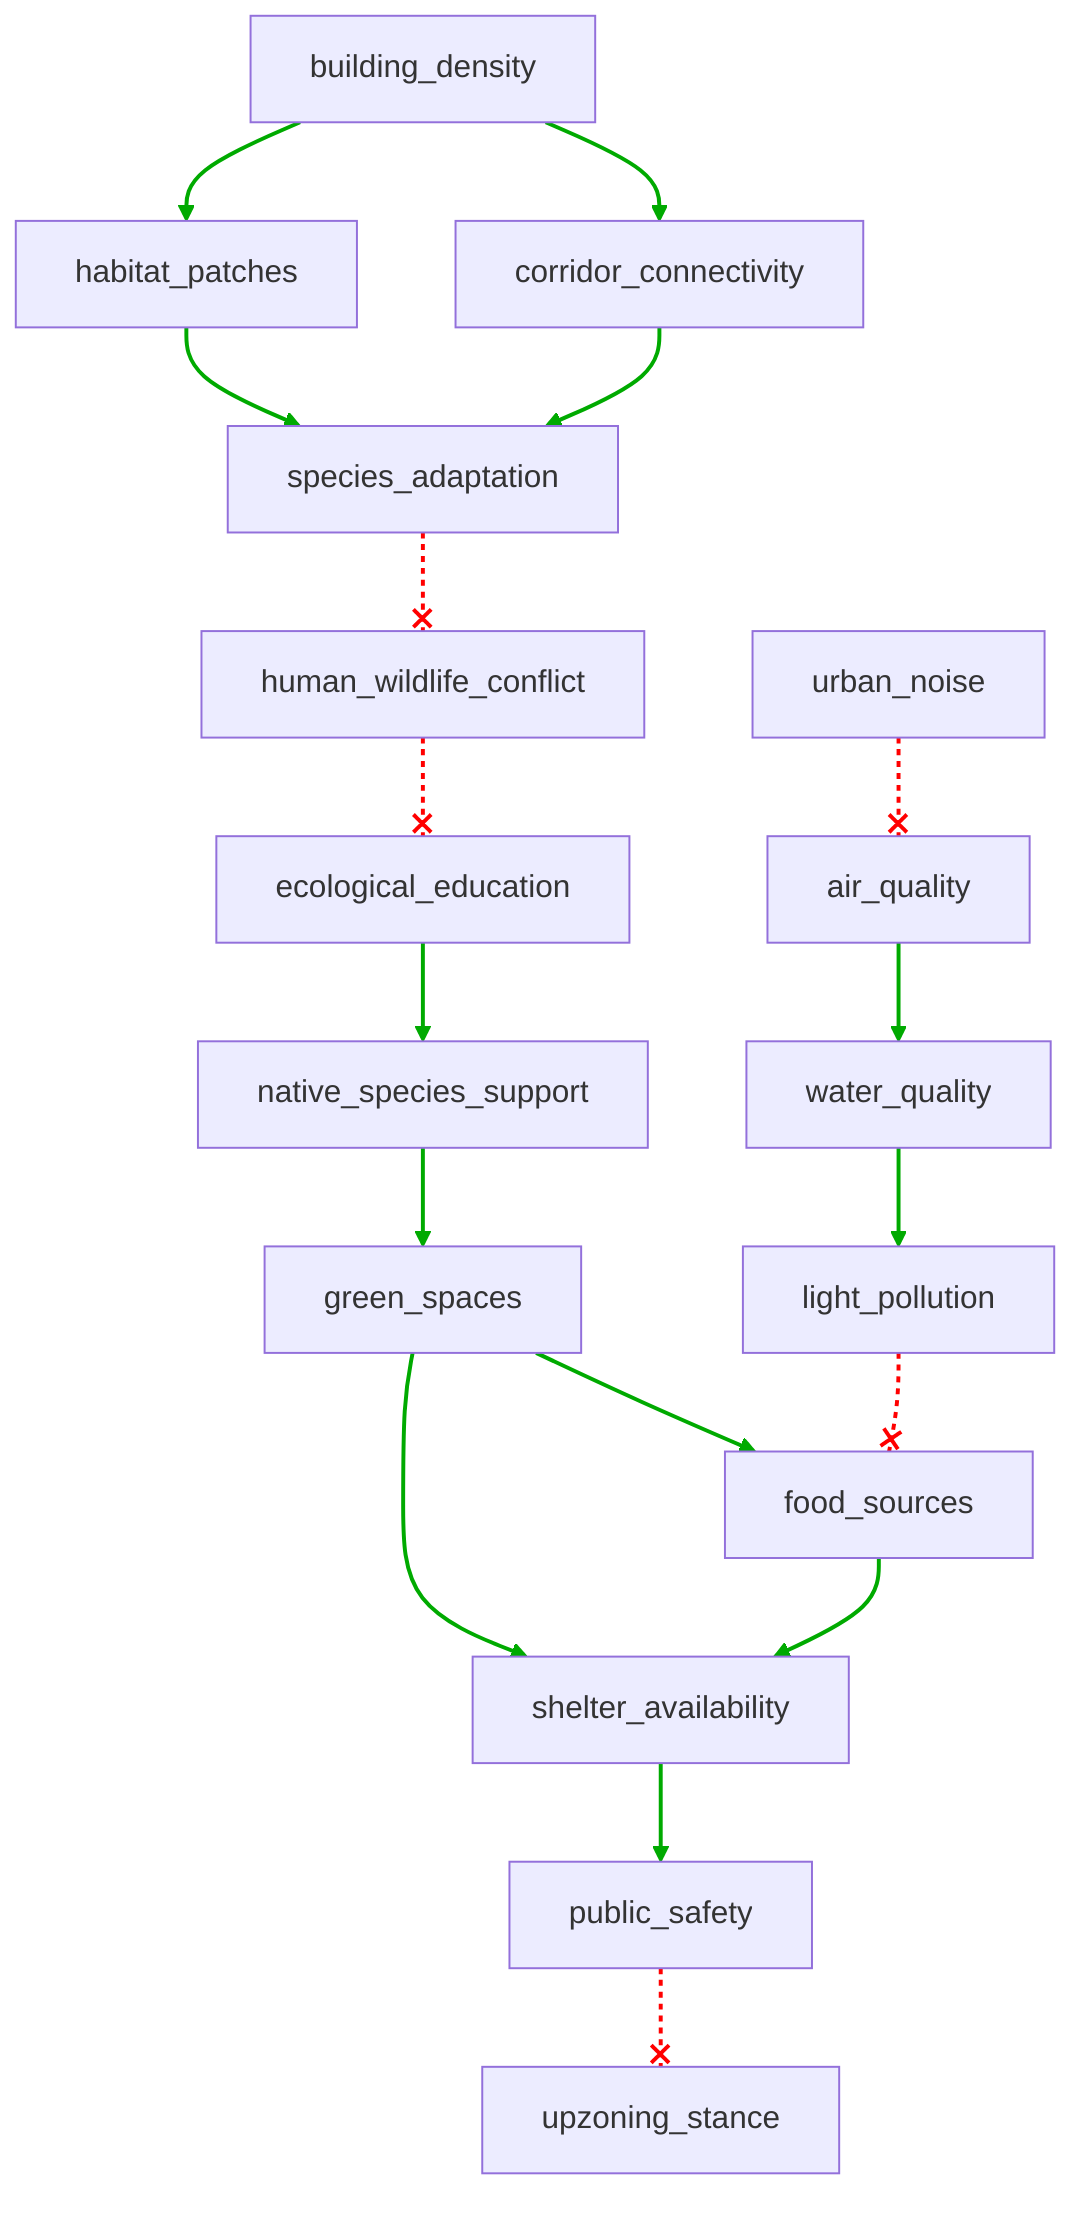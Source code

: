 flowchart TD
    n1[building_density]
    n2[habitat_patches]
    n3[corridor_connectivity]
    n4[species_adaptation]
    n5[human_wildlife_conflict]
    n6[ecological_education]
    n7[native_species_support]
    n8[green_spaces]
    n9[urban_noise]
    n10[air_quality]
    n11[water_quality]
    n12[light_pollution]
    n13[food_sources]
    n14[shelter_availability]
    n15[public_safety]
    n16[upzoning_stance]
    n1 --> n2
    n1 --> n3
    n2 --> n4
    n3 --> n4
    n4 --x n5
    n5 --x n6
    n6 --> n7
    n7 --> n8
    n8 --> n13
    n8 --> n14
    n9 --x n10
    n10 --> n11
    n11 --> n12
    n12 --x n13
    n13 --> n14
    n14 --> n15
    n15 --x n16
    linkStyle 0 stroke:#00AA00,stroke-width:2px
    linkStyle 1 stroke:#00AA00,stroke-width:2px
    linkStyle 2 stroke:#00AA00,stroke-width:2px
    linkStyle 3 stroke:#00AA00,stroke-width:2px
    linkStyle 4 stroke:#FF0000,stroke-dasharray:3,stroke-width:2px
    linkStyle 5 stroke:#FF0000,stroke-dasharray:3,stroke-width:2px
    linkStyle 6 stroke:#00AA00,stroke-width:2px
    linkStyle 7 stroke:#00AA00,stroke-width:2px
    linkStyle 8 stroke:#00AA00,stroke-width:2px
    linkStyle 9 stroke:#00AA00,stroke-width:2px
    linkStyle 10 stroke:#FF0000,stroke-dasharray:3,stroke-width:2px
    linkStyle 11 stroke:#00AA00,stroke-width:2px
    linkStyle 12 stroke:#00AA00,stroke-width:2px
    linkStyle 13 stroke:#FF0000,stroke-dasharray:3,stroke-width:2px
    linkStyle 14 stroke:#00AA00,stroke-width:2px
    linkStyle 15 stroke:#00AA00,stroke-width:2px
    linkStyle 16 stroke:#FF0000,stroke-dasharray:3,stroke-width:2px